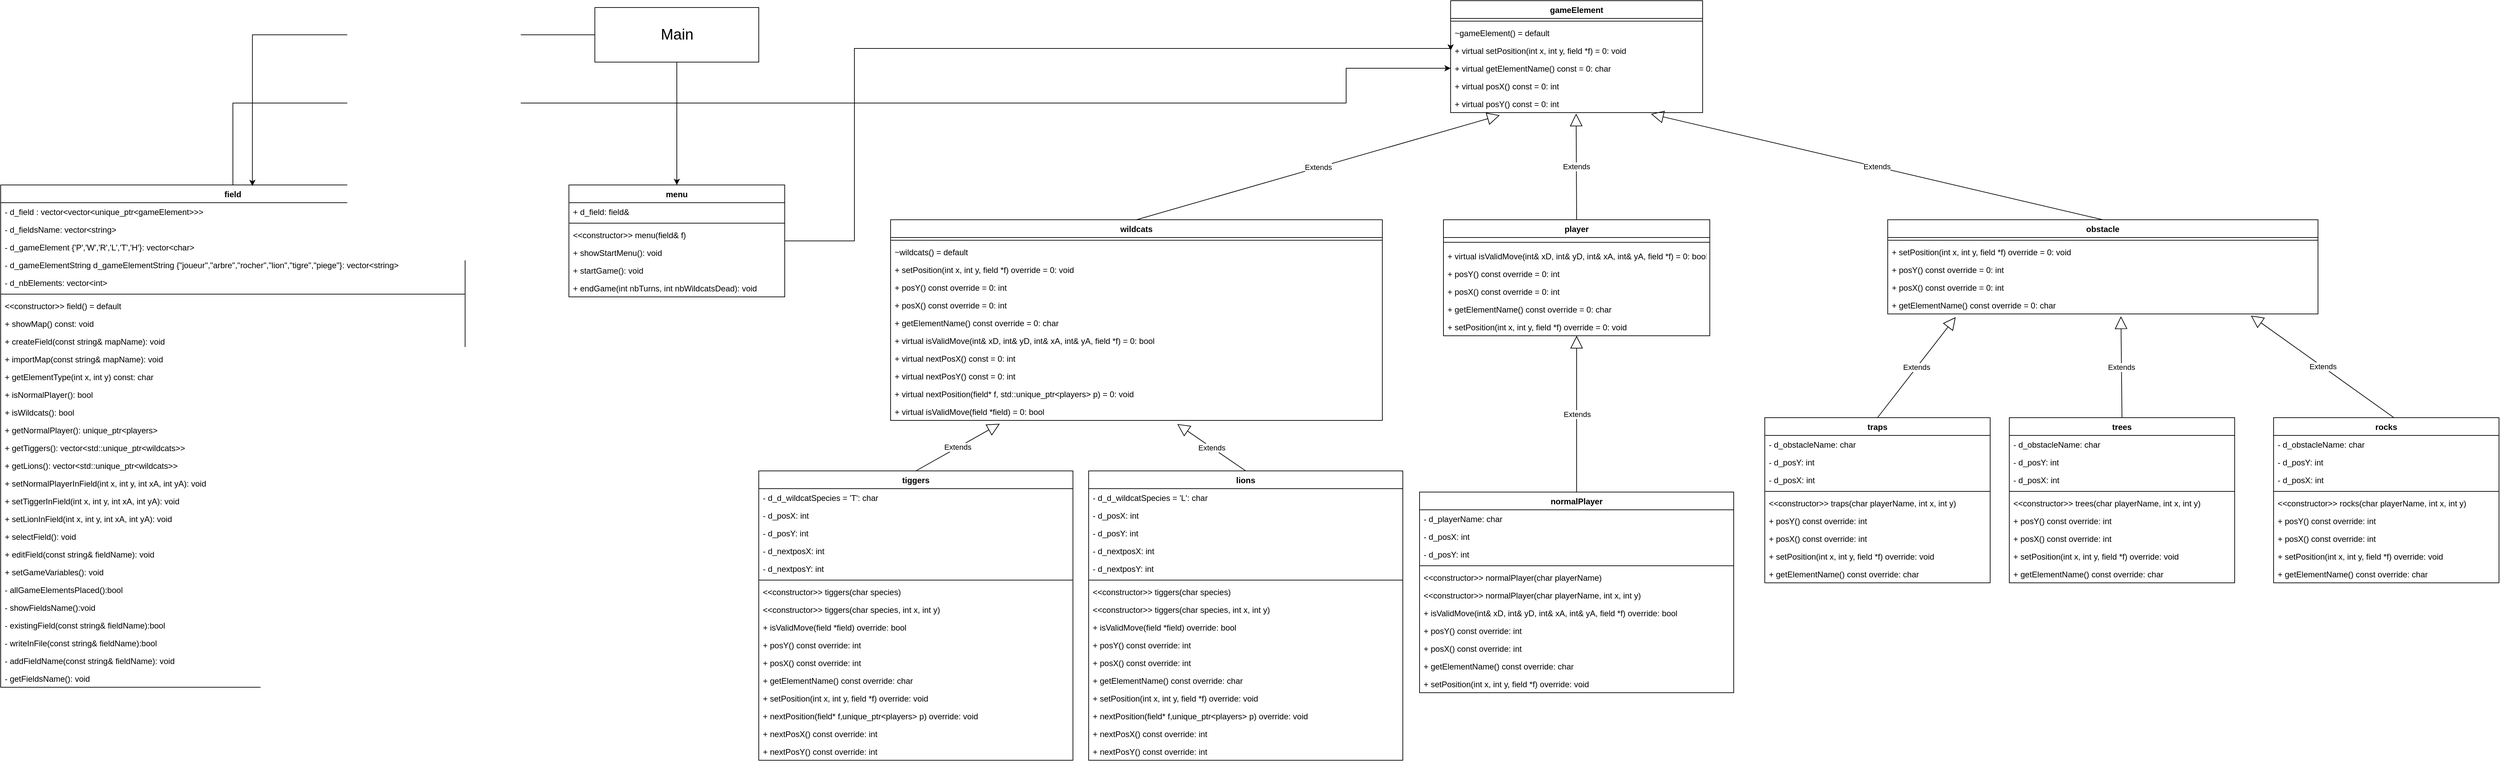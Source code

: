 <mxfile version="20.8.1" type="device"><diagram id="VAOUaEaOng-ARbKTVNWj" name="Page-1"><mxGraphModel dx="3864" dy="1580" grid="1" gridSize="10" guides="1" tooltips="1" connect="1" arrows="1" fold="1" page="1" pageScale="1" pageWidth="827" pageHeight="1169" math="0" shadow="0"><root><mxCell id="0"/><mxCell id="1" parent="0"/><mxCell id="AMRNBjIMbYsfFcb696Lo-211" style="edgeStyle=orthogonalEdgeStyle;rounded=0;orthogonalLoop=1;jettySize=auto;html=1;fontSize=22;entryX=0;entryY=0.5;entryDx=0;entryDy=0;" edge="1" parent="1" source="AMRNBjIMbYsfFcb696Lo-1" target="AMRNBjIMbYsfFcb696Lo-70"><mxGeometry relative="1" as="geometry"><mxPoint x="1620" y="80" as="targetPoint"/><Array as="points"><mxPoint x="-30" y="160"/><mxPoint x="1600" y="160"/><mxPoint x="1600" y="109"/></Array></mxGeometry></mxCell><mxCell id="AMRNBjIMbYsfFcb696Lo-1" value="field" style="swimlane;fontStyle=1;align=center;verticalAlign=top;childLayout=stackLayout;horizontal=1;startSize=26;horizontalStack=0;resizeParent=1;resizeParentMax=0;resizeLast=0;collapsible=1;marginBottom=0;" vertex="1" parent="1"><mxGeometry x="-370" y="280" width="680" height="736" as="geometry"/></mxCell><mxCell id="AMRNBjIMbYsfFcb696Lo-200" value="- d_field : vector&lt;vector&lt;unique_ptr&lt;gameElement&gt;&gt;&gt;" style="text;strokeColor=none;fillColor=none;align=left;verticalAlign=top;spacingLeft=4;spacingRight=4;overflow=hidden;rotatable=0;points=[[0,0.5],[1,0.5]];portConstraint=eastwest;" vertex="1" parent="AMRNBjIMbYsfFcb696Lo-1"><mxGeometry y="26" width="680" height="26" as="geometry"/></mxCell><mxCell id="AMRNBjIMbYsfFcb696Lo-201" value="- d_fieldsName: vector&lt;string&gt;" style="text;strokeColor=none;fillColor=none;align=left;verticalAlign=top;spacingLeft=4;spacingRight=4;overflow=hidden;rotatable=0;points=[[0,0.5],[1,0.5]];portConstraint=eastwest;" vertex="1" parent="AMRNBjIMbYsfFcb696Lo-1"><mxGeometry y="52" width="680" height="26" as="geometry"/></mxCell><mxCell id="AMRNBjIMbYsfFcb696Lo-202" value="- d_gameElement {'P','W','R','L','T','H'}: vector&lt;char&gt;" style="text;strokeColor=none;fillColor=none;align=left;verticalAlign=top;spacingLeft=4;spacingRight=4;overflow=hidden;rotatable=0;points=[[0,0.5],[1,0.5]];portConstraint=eastwest;" vertex="1" parent="AMRNBjIMbYsfFcb696Lo-1"><mxGeometry y="78" width="680" height="26" as="geometry"/></mxCell><mxCell id="AMRNBjIMbYsfFcb696Lo-203" value="- d_gameElementString d_gameElementString {&quot;joueur&quot;,&quot;arbre&quot;,&quot;rocher&quot;,&quot;lion&quot;,&quot;tigre&quot;,&quot;piege&quot;}: vector&lt;string&gt;" style="text;strokeColor=none;fillColor=none;align=left;verticalAlign=top;spacingLeft=4;spacingRight=4;overflow=hidden;rotatable=0;points=[[0,0.5],[1,0.5]];portConstraint=eastwest;" vertex="1" parent="AMRNBjIMbYsfFcb696Lo-1"><mxGeometry y="104" width="680" height="26" as="geometry"/></mxCell><mxCell id="AMRNBjIMbYsfFcb696Lo-204" value="- d_nbElements: vector&lt;int&gt;" style="text;strokeColor=none;fillColor=none;align=left;verticalAlign=top;spacingLeft=4;spacingRight=4;overflow=hidden;rotatable=0;points=[[0,0.5],[1,0.5]];portConstraint=eastwest;" vertex="1" parent="AMRNBjIMbYsfFcb696Lo-1"><mxGeometry y="130" width="680" height="26" as="geometry"/></mxCell><mxCell id="AMRNBjIMbYsfFcb696Lo-3" value="" style="line;strokeWidth=1;fillColor=none;align=left;verticalAlign=middle;spacingTop=-1;spacingLeft=3;spacingRight=3;rotatable=0;labelPosition=right;points=[];portConstraint=eastwest;strokeColor=inherit;" vertex="1" parent="AMRNBjIMbYsfFcb696Lo-1"><mxGeometry y="156" width="680" height="8" as="geometry"/></mxCell><mxCell id="AMRNBjIMbYsfFcb696Lo-2" value="&lt;&lt;constructor&gt;&gt; field() = default" style="text;strokeColor=none;fillColor=none;align=left;verticalAlign=top;spacingLeft=4;spacingRight=4;overflow=hidden;rotatable=0;points=[[0,0.5],[1,0.5]];portConstraint=eastwest;" vertex="1" parent="AMRNBjIMbYsfFcb696Lo-1"><mxGeometry y="164" width="680" height="26" as="geometry"/></mxCell><mxCell id="AMRNBjIMbYsfFcb696Lo-4" value="+ showMap() const: void" style="text;strokeColor=none;fillColor=none;align=left;verticalAlign=top;spacingLeft=4;spacingRight=4;overflow=hidden;rotatable=0;points=[[0,0.5],[1,0.5]];portConstraint=eastwest;" vertex="1" parent="AMRNBjIMbYsfFcb696Lo-1"><mxGeometry y="190" width="680" height="26" as="geometry"/></mxCell><mxCell id="AMRNBjIMbYsfFcb696Lo-180" value="+ createField(const string&amp; mapName): void" style="text;strokeColor=none;fillColor=none;align=left;verticalAlign=top;spacingLeft=4;spacingRight=4;overflow=hidden;rotatable=0;points=[[0,0.5],[1,0.5]];portConstraint=eastwest;" vertex="1" parent="AMRNBjIMbYsfFcb696Lo-1"><mxGeometry y="216" width="680" height="26" as="geometry"/></mxCell><mxCell id="AMRNBjIMbYsfFcb696Lo-181" value="+ importMap(const string&amp; mapName): void" style="text;strokeColor=none;fillColor=none;align=left;verticalAlign=top;spacingLeft=4;spacingRight=4;overflow=hidden;rotatable=0;points=[[0,0.5],[1,0.5]];portConstraint=eastwest;" vertex="1" parent="AMRNBjIMbYsfFcb696Lo-1"><mxGeometry y="242" width="680" height="26" as="geometry"/></mxCell><mxCell id="AMRNBjIMbYsfFcb696Lo-182" value="+ getElementType(int x, int y) const: char" style="text;strokeColor=none;fillColor=none;align=left;verticalAlign=top;spacingLeft=4;spacingRight=4;overflow=hidden;rotatable=0;points=[[0,0.5],[1,0.5]];portConstraint=eastwest;" vertex="1" parent="AMRNBjIMbYsfFcb696Lo-1"><mxGeometry y="268" width="680" height="26" as="geometry"/></mxCell><mxCell id="AMRNBjIMbYsfFcb696Lo-183" value="+ isNormalPlayer(): bool" style="text;strokeColor=none;fillColor=none;align=left;verticalAlign=top;spacingLeft=4;spacingRight=4;overflow=hidden;rotatable=0;points=[[0,0.5],[1,0.5]];portConstraint=eastwest;" vertex="1" parent="AMRNBjIMbYsfFcb696Lo-1"><mxGeometry y="294" width="680" height="26" as="geometry"/></mxCell><mxCell id="AMRNBjIMbYsfFcb696Lo-184" value="+ isWildcats(): bool" style="text;strokeColor=none;fillColor=none;align=left;verticalAlign=top;spacingLeft=4;spacingRight=4;overflow=hidden;rotatable=0;points=[[0,0.5],[1,0.5]];portConstraint=eastwest;" vertex="1" parent="AMRNBjIMbYsfFcb696Lo-1"><mxGeometry y="320" width="680" height="26" as="geometry"/></mxCell><mxCell id="AMRNBjIMbYsfFcb696Lo-185" value="+ getNormalPlayer(): unique_ptr&lt;players&gt;" style="text;strokeColor=none;fillColor=none;align=left;verticalAlign=top;spacingLeft=4;spacingRight=4;overflow=hidden;rotatable=0;points=[[0,0.5],[1,0.5]];portConstraint=eastwest;" vertex="1" parent="AMRNBjIMbYsfFcb696Lo-1"><mxGeometry y="346" width="680" height="26" as="geometry"/></mxCell><mxCell id="AMRNBjIMbYsfFcb696Lo-186" value="+ getTiggers(): vector&lt;std::unique_ptr&lt;wildcats&gt;&gt;" style="text;strokeColor=none;fillColor=none;align=left;verticalAlign=top;spacingLeft=4;spacingRight=4;overflow=hidden;rotatable=0;points=[[0,0.5],[1,0.5]];portConstraint=eastwest;" vertex="1" parent="AMRNBjIMbYsfFcb696Lo-1"><mxGeometry y="372" width="680" height="26" as="geometry"/></mxCell><mxCell id="AMRNBjIMbYsfFcb696Lo-187" value="+ getLions(): vector&lt;std::unique_ptr&lt;wildcats&gt;&gt;" style="text;strokeColor=none;fillColor=none;align=left;verticalAlign=top;spacingLeft=4;spacingRight=4;overflow=hidden;rotatable=0;points=[[0,0.5],[1,0.5]];portConstraint=eastwest;" vertex="1" parent="AMRNBjIMbYsfFcb696Lo-1"><mxGeometry y="398" width="680" height="26" as="geometry"/></mxCell><mxCell id="AMRNBjIMbYsfFcb696Lo-188" value="+ setNormalPlayerInField(int x, int y, int xA, int yA): void" style="text;strokeColor=none;fillColor=none;align=left;verticalAlign=top;spacingLeft=4;spacingRight=4;overflow=hidden;rotatable=0;points=[[0,0.5],[1,0.5]];portConstraint=eastwest;" vertex="1" parent="AMRNBjIMbYsfFcb696Lo-1"><mxGeometry y="424" width="680" height="26" as="geometry"/></mxCell><mxCell id="AMRNBjIMbYsfFcb696Lo-189" value="+ setTiggerInField(int x, int y, int xA, int yA): void" style="text;strokeColor=none;fillColor=none;align=left;verticalAlign=top;spacingLeft=4;spacingRight=4;overflow=hidden;rotatable=0;points=[[0,0.5],[1,0.5]];portConstraint=eastwest;" vertex="1" parent="AMRNBjIMbYsfFcb696Lo-1"><mxGeometry y="450" width="680" height="26" as="geometry"/></mxCell><mxCell id="AMRNBjIMbYsfFcb696Lo-190" value="+ setLionInField(int x, int y, int xA, int yA): void" style="text;strokeColor=none;fillColor=none;align=left;verticalAlign=top;spacingLeft=4;spacingRight=4;overflow=hidden;rotatable=0;points=[[0,0.5],[1,0.5]];portConstraint=eastwest;" vertex="1" parent="AMRNBjIMbYsfFcb696Lo-1"><mxGeometry y="476" width="680" height="26" as="geometry"/></mxCell><mxCell id="AMRNBjIMbYsfFcb696Lo-191" value="+ selectField(): void" style="text;strokeColor=none;fillColor=none;align=left;verticalAlign=top;spacingLeft=4;spacingRight=4;overflow=hidden;rotatable=0;points=[[0,0.5],[1,0.5]];portConstraint=eastwest;" vertex="1" parent="AMRNBjIMbYsfFcb696Lo-1"><mxGeometry y="502" width="680" height="26" as="geometry"/></mxCell><mxCell id="AMRNBjIMbYsfFcb696Lo-192" value="+ editField(const string&amp; fieldName): void" style="text;strokeColor=none;fillColor=none;align=left;verticalAlign=top;spacingLeft=4;spacingRight=4;overflow=hidden;rotatable=0;points=[[0,0.5],[1,0.5]];portConstraint=eastwest;" vertex="1" parent="AMRNBjIMbYsfFcb696Lo-1"><mxGeometry y="528" width="680" height="26" as="geometry"/></mxCell><mxCell id="AMRNBjIMbYsfFcb696Lo-193" value="+ setGameVariables(): void" style="text;strokeColor=none;fillColor=none;align=left;verticalAlign=top;spacingLeft=4;spacingRight=4;overflow=hidden;rotatable=0;points=[[0,0.5],[1,0.5]];portConstraint=eastwest;" vertex="1" parent="AMRNBjIMbYsfFcb696Lo-1"><mxGeometry y="554" width="680" height="26" as="geometry"/></mxCell><mxCell id="AMRNBjIMbYsfFcb696Lo-194" value="- allGameElementsPlaced():bool" style="text;strokeColor=none;fillColor=none;align=left;verticalAlign=top;spacingLeft=4;spacingRight=4;overflow=hidden;rotatable=0;points=[[0,0.5],[1,0.5]];portConstraint=eastwest;" vertex="1" parent="AMRNBjIMbYsfFcb696Lo-1"><mxGeometry y="580" width="680" height="26" as="geometry"/></mxCell><mxCell id="AMRNBjIMbYsfFcb696Lo-195" value="- showFieldsName():void" style="text;strokeColor=none;fillColor=none;align=left;verticalAlign=top;spacingLeft=4;spacingRight=4;overflow=hidden;rotatable=0;points=[[0,0.5],[1,0.5]];portConstraint=eastwest;" vertex="1" parent="AMRNBjIMbYsfFcb696Lo-1"><mxGeometry y="606" width="680" height="26" as="geometry"/></mxCell><mxCell id="AMRNBjIMbYsfFcb696Lo-196" value="- existingField(const string&amp; fieldName):bool" style="text;strokeColor=none;fillColor=none;align=left;verticalAlign=top;spacingLeft=4;spacingRight=4;overflow=hidden;rotatable=0;points=[[0,0.5],[1,0.5]];portConstraint=eastwest;" vertex="1" parent="AMRNBjIMbYsfFcb696Lo-1"><mxGeometry y="632" width="680" height="26" as="geometry"/></mxCell><mxCell id="AMRNBjIMbYsfFcb696Lo-197" value="- writeInFile(const string&amp; fieldName):bool" style="text;strokeColor=none;fillColor=none;align=left;verticalAlign=top;spacingLeft=4;spacingRight=4;overflow=hidden;rotatable=0;points=[[0,0.5],[1,0.5]];portConstraint=eastwest;" vertex="1" parent="AMRNBjIMbYsfFcb696Lo-1"><mxGeometry y="658" width="680" height="26" as="geometry"/></mxCell><mxCell id="AMRNBjIMbYsfFcb696Lo-198" value="- addFieldName(const string&amp; fieldName): void" style="text;strokeColor=none;fillColor=none;align=left;verticalAlign=top;spacingLeft=4;spacingRight=4;overflow=hidden;rotatable=0;points=[[0,0.5],[1,0.5]];portConstraint=eastwest;" vertex="1" parent="AMRNBjIMbYsfFcb696Lo-1"><mxGeometry y="684" width="680" height="26" as="geometry"/></mxCell><mxCell id="AMRNBjIMbYsfFcb696Lo-199" value="- getFieldsName(): void" style="text;strokeColor=none;fillColor=none;align=left;verticalAlign=top;spacingLeft=4;spacingRight=4;overflow=hidden;rotatable=0;points=[[0,0.5],[1,0.5]];portConstraint=eastwest;" vertex="1" parent="AMRNBjIMbYsfFcb696Lo-1"><mxGeometry y="710" width="680" height="26" as="geometry"/></mxCell><mxCell id="AMRNBjIMbYsfFcb696Lo-212" style="edgeStyle=orthogonalEdgeStyle;rounded=0;orthogonalLoop=1;jettySize=auto;html=1;fontSize=22;entryX=0;entryY=0.5;entryDx=0;entryDy=0;" edge="1" parent="1" source="AMRNBjIMbYsfFcb696Lo-5" target="AMRNBjIMbYsfFcb696Lo-69"><mxGeometry relative="1" as="geometry"><mxPoint x="1550" y="80" as="targetPoint"/><Array as="points"><mxPoint x="880" y="362"/><mxPoint x="880" y="80"/><mxPoint x="1753" y="80"/></Array></mxGeometry></mxCell><mxCell id="AMRNBjIMbYsfFcb696Lo-5" value="menu" style="swimlane;fontStyle=1;align=center;verticalAlign=top;childLayout=stackLayout;horizontal=1;startSize=26;horizontalStack=0;resizeParent=1;resizeParentMax=0;resizeLast=0;collapsible=1;marginBottom=0;" vertex="1" parent="1"><mxGeometry x="462" y="280" width="316" height="164" as="geometry"/></mxCell><mxCell id="AMRNBjIMbYsfFcb696Lo-6" value="+ d_field: field&amp;" style="text;strokeColor=none;fillColor=none;align=left;verticalAlign=top;spacingLeft=4;spacingRight=4;overflow=hidden;rotatable=0;points=[[0,0.5],[1,0.5]];portConstraint=eastwest;" vertex="1" parent="AMRNBjIMbYsfFcb696Lo-5"><mxGeometry y="26" width="316" height="26" as="geometry"/></mxCell><mxCell id="AMRNBjIMbYsfFcb696Lo-7" value="" style="line;strokeWidth=1;fillColor=none;align=left;verticalAlign=middle;spacingTop=-1;spacingLeft=3;spacingRight=3;rotatable=0;labelPosition=right;points=[];portConstraint=eastwest;strokeColor=inherit;" vertex="1" parent="AMRNBjIMbYsfFcb696Lo-5"><mxGeometry y="52" width="316" height="8" as="geometry"/></mxCell><mxCell id="AMRNBjIMbYsfFcb696Lo-66" value="&lt;&lt;constructor&gt;&gt; menu(field&amp; f)" style="text;strokeColor=none;fillColor=none;align=left;verticalAlign=top;spacingLeft=4;spacingRight=4;overflow=hidden;rotatable=0;points=[[0,0.5],[1,0.5]];portConstraint=eastwest;" vertex="1" parent="AMRNBjIMbYsfFcb696Lo-5"><mxGeometry y="60" width="316" height="26" as="geometry"/></mxCell><mxCell id="AMRNBjIMbYsfFcb696Lo-8" value="+ showStartMenu(): void" style="text;strokeColor=none;fillColor=none;align=left;verticalAlign=top;spacingLeft=4;spacingRight=4;overflow=hidden;rotatable=0;points=[[0,0.5],[1,0.5]];portConstraint=eastwest;" vertex="1" parent="AMRNBjIMbYsfFcb696Lo-5"><mxGeometry y="86" width="316" height="26" as="geometry"/></mxCell><mxCell id="AMRNBjIMbYsfFcb696Lo-67" value="+ startGame(): void" style="text;strokeColor=none;fillColor=none;align=left;verticalAlign=top;spacingLeft=4;spacingRight=4;overflow=hidden;rotatable=0;points=[[0,0.5],[1,0.5]];portConstraint=eastwest;" vertex="1" parent="AMRNBjIMbYsfFcb696Lo-5"><mxGeometry y="112" width="316" height="26" as="geometry"/></mxCell><mxCell id="AMRNBjIMbYsfFcb696Lo-68" value="+ endGame(int nbTurns, int nbWildcatsDead): void" style="text;strokeColor=none;fillColor=none;align=left;verticalAlign=top;spacingLeft=4;spacingRight=4;overflow=hidden;rotatable=0;points=[[0,0.5],[1,0.5]];portConstraint=eastwest;" vertex="1" parent="AMRNBjIMbYsfFcb696Lo-5"><mxGeometry y="138" width="316" height="26" as="geometry"/></mxCell><mxCell id="AMRNBjIMbYsfFcb696Lo-9" value="gameElement" style="swimlane;fontStyle=1;align=center;verticalAlign=top;childLayout=stackLayout;horizontal=1;startSize=26;horizontalStack=0;resizeParent=1;resizeParentMax=0;resizeLast=0;collapsible=1;marginBottom=0;" vertex="1" parent="1"><mxGeometry x="1753" y="10" width="369" height="164" as="geometry"/></mxCell><mxCell id="AMRNBjIMbYsfFcb696Lo-11" value="" style="line;strokeWidth=1;fillColor=none;align=left;verticalAlign=middle;spacingTop=-1;spacingLeft=3;spacingRight=3;rotatable=0;labelPosition=right;points=[];portConstraint=eastwest;strokeColor=inherit;" vertex="1" parent="AMRNBjIMbYsfFcb696Lo-9"><mxGeometry y="26" width="369" height="8" as="geometry"/></mxCell><mxCell id="AMRNBjIMbYsfFcb696Lo-12" value="~gameElement() = default" style="text;strokeColor=none;fillColor=none;align=left;verticalAlign=top;spacingLeft=4;spacingRight=4;overflow=hidden;rotatable=0;points=[[0,0.5],[1,0.5]];portConstraint=eastwest;" vertex="1" parent="AMRNBjIMbYsfFcb696Lo-9"><mxGeometry y="34" width="369" height="26" as="geometry"/></mxCell><mxCell id="AMRNBjIMbYsfFcb696Lo-69" value="+ virtual setPosition(int x, int y, field *f) = 0: void" style="text;strokeColor=none;fillColor=none;align=left;verticalAlign=top;spacingLeft=4;spacingRight=4;overflow=hidden;rotatable=0;points=[[0,0.5],[1,0.5]];portConstraint=eastwest;" vertex="1" parent="AMRNBjIMbYsfFcb696Lo-9"><mxGeometry y="60" width="369" height="26" as="geometry"/></mxCell><mxCell id="AMRNBjIMbYsfFcb696Lo-70" value="+ virtual getElementName() const = 0: char" style="text;strokeColor=none;fillColor=none;align=left;verticalAlign=top;spacingLeft=4;spacingRight=4;overflow=hidden;rotatable=0;points=[[0,0.5],[1,0.5]];portConstraint=eastwest;" vertex="1" parent="AMRNBjIMbYsfFcb696Lo-9"><mxGeometry y="86" width="369" height="26" as="geometry"/></mxCell><mxCell id="AMRNBjIMbYsfFcb696Lo-71" value="+ virtual posX() const = 0: int" style="text;strokeColor=none;fillColor=none;align=left;verticalAlign=top;spacingLeft=4;spacingRight=4;overflow=hidden;rotatable=0;points=[[0,0.5],[1,0.5]];portConstraint=eastwest;" vertex="1" parent="AMRNBjIMbYsfFcb696Lo-9"><mxGeometry y="112" width="369" height="26" as="geometry"/></mxCell><mxCell id="AMRNBjIMbYsfFcb696Lo-72" value="+ virtual posY() const = 0: int" style="text;strokeColor=none;fillColor=none;align=left;verticalAlign=top;spacingLeft=4;spacingRight=4;overflow=hidden;rotatable=0;points=[[0,0.5],[1,0.5]];portConstraint=eastwest;" vertex="1" parent="AMRNBjIMbYsfFcb696Lo-9"><mxGeometry y="138" width="369" height="26" as="geometry"/></mxCell><mxCell id="AMRNBjIMbYsfFcb696Lo-13" value="obstacle" style="swimlane;fontStyle=1;align=center;verticalAlign=top;childLayout=stackLayout;horizontal=1;startSize=26;horizontalStack=0;resizeParent=1;resizeParentMax=0;resizeLast=0;collapsible=1;marginBottom=0;" vertex="1" parent="1"><mxGeometry x="2393" y="331" width="630" height="138" as="geometry"/></mxCell><mxCell id="AMRNBjIMbYsfFcb696Lo-15" value="" style="line;strokeWidth=1;fillColor=none;align=left;verticalAlign=middle;spacingTop=-1;spacingLeft=3;spacingRight=3;rotatable=0;labelPosition=right;points=[];portConstraint=eastwest;strokeColor=inherit;" vertex="1" parent="AMRNBjIMbYsfFcb696Lo-13"><mxGeometry y="26" width="630" height="8" as="geometry"/></mxCell><mxCell id="AMRNBjIMbYsfFcb696Lo-93" value="+ setPosition(int x, int y, field *f) override = 0: void" style="text;strokeColor=none;fillColor=none;align=left;verticalAlign=top;spacingLeft=4;spacingRight=4;overflow=hidden;rotatable=0;points=[[0,0.5],[1,0.5]];portConstraint=eastwest;" vertex="1" parent="AMRNBjIMbYsfFcb696Lo-13"><mxGeometry y="34" width="630" height="26" as="geometry"/></mxCell><mxCell id="AMRNBjIMbYsfFcb696Lo-96" value="+ posY() const override = 0: int" style="text;strokeColor=none;fillColor=none;align=left;verticalAlign=top;spacingLeft=4;spacingRight=4;overflow=hidden;rotatable=0;points=[[0,0.5],[1,0.5]];portConstraint=eastwest;" vertex="1" parent="AMRNBjIMbYsfFcb696Lo-13"><mxGeometry y="60" width="630" height="26" as="geometry"/></mxCell><mxCell id="AMRNBjIMbYsfFcb696Lo-95" value="+ posX() const override = 0: int" style="text;strokeColor=none;fillColor=none;align=left;verticalAlign=top;spacingLeft=4;spacingRight=4;overflow=hidden;rotatable=0;points=[[0,0.5],[1,0.5]];portConstraint=eastwest;" vertex="1" parent="AMRNBjIMbYsfFcb696Lo-13"><mxGeometry y="86" width="630" height="26" as="geometry"/></mxCell><mxCell id="AMRNBjIMbYsfFcb696Lo-94" value="+ getElementName() const override = 0: char" style="text;strokeColor=none;fillColor=none;align=left;verticalAlign=top;spacingLeft=4;spacingRight=4;overflow=hidden;rotatable=0;points=[[0,0.5],[1,0.5]];portConstraint=eastwest;" vertex="1" parent="AMRNBjIMbYsfFcb696Lo-13"><mxGeometry y="112" width="630" height="26" as="geometry"/></mxCell><mxCell id="AMRNBjIMbYsfFcb696Lo-17" value="player" style="swimlane;fontStyle=1;align=center;verticalAlign=top;childLayout=stackLayout;horizontal=1;startSize=26;horizontalStack=0;resizeParent=1;resizeParentMax=0;resizeLast=0;collapsible=1;marginBottom=0;" vertex="1" parent="1"><mxGeometry x="1742.5" y="331" width="390" height="170" as="geometry"/></mxCell><mxCell id="AMRNBjIMbYsfFcb696Lo-19" value="" style="line;strokeWidth=1;fillColor=none;align=left;verticalAlign=middle;spacingTop=-1;spacingLeft=3;spacingRight=3;rotatable=0;labelPosition=right;points=[];portConstraint=eastwest;strokeColor=inherit;" vertex="1" parent="AMRNBjIMbYsfFcb696Lo-17"><mxGeometry y="26" width="390" height="14" as="geometry"/></mxCell><mxCell id="AMRNBjIMbYsfFcb696Lo-101" value="+ virtual isValidMove(int&amp; xD, int&amp; yD, int&amp; xA, int&amp; yA, field *f) = 0: bool " style="text;strokeColor=none;fillColor=none;align=left;verticalAlign=top;spacingLeft=4;spacingRight=4;overflow=hidden;rotatable=0;points=[[0,0.5],[1,0.5]];portConstraint=eastwest;" vertex="1" parent="AMRNBjIMbYsfFcb696Lo-17"><mxGeometry y="40" width="390" height="26" as="geometry"/></mxCell><mxCell id="AMRNBjIMbYsfFcb696Lo-104" value="+ posY() const override = 0: int" style="text;strokeColor=none;fillColor=none;align=left;verticalAlign=top;spacingLeft=4;spacingRight=4;overflow=hidden;rotatable=0;points=[[0,0.5],[1,0.5]];portConstraint=eastwest;" vertex="1" parent="AMRNBjIMbYsfFcb696Lo-17"><mxGeometry y="66" width="390" height="26" as="geometry"/></mxCell><mxCell id="AMRNBjIMbYsfFcb696Lo-103" value="+ posX() const override = 0: int" style="text;strokeColor=none;fillColor=none;align=left;verticalAlign=top;spacingLeft=4;spacingRight=4;overflow=hidden;rotatable=0;points=[[0,0.5],[1,0.5]];portConstraint=eastwest;" vertex="1" parent="AMRNBjIMbYsfFcb696Lo-17"><mxGeometry y="92" width="390" height="26" as="geometry"/></mxCell><mxCell id="AMRNBjIMbYsfFcb696Lo-102" value="+ getElementName() const override = 0: char" style="text;strokeColor=none;fillColor=none;align=left;verticalAlign=top;spacingLeft=4;spacingRight=4;overflow=hidden;rotatable=0;points=[[0,0.5],[1,0.5]];portConstraint=eastwest;" vertex="1" parent="AMRNBjIMbYsfFcb696Lo-17"><mxGeometry y="118" width="390" height="26" as="geometry"/></mxCell><mxCell id="AMRNBjIMbYsfFcb696Lo-100" value="+ setPosition(int x, int y, field *f) override = 0: void" style="text;strokeColor=none;fillColor=none;align=left;verticalAlign=top;spacingLeft=4;spacingRight=4;overflow=hidden;rotatable=0;points=[[0,0.5],[1,0.5]];portConstraint=eastwest;" vertex="1" parent="AMRNBjIMbYsfFcb696Lo-17"><mxGeometry y="144" width="390" height="26" as="geometry"/></mxCell><mxCell id="AMRNBjIMbYsfFcb696Lo-21" value="wildcats" style="swimlane;fontStyle=1;align=center;verticalAlign=top;childLayout=stackLayout;horizontal=1;startSize=26;horizontalStack=0;resizeParent=1;resizeParentMax=0;resizeLast=0;collapsible=1;marginBottom=0;" vertex="1" parent="1"><mxGeometry x="933" y="331" width="720" height="294" as="geometry"/></mxCell><mxCell id="AMRNBjIMbYsfFcb696Lo-23" value="" style="line;strokeWidth=1;fillColor=none;align=left;verticalAlign=middle;spacingTop=-1;spacingLeft=3;spacingRight=3;rotatable=0;labelPosition=right;points=[];portConstraint=eastwest;strokeColor=inherit;" vertex="1" parent="AMRNBjIMbYsfFcb696Lo-21"><mxGeometry y="26" width="720" height="8" as="geometry"/></mxCell><mxCell id="AMRNBjIMbYsfFcb696Lo-73" value="~wildcats() = default" style="text;strokeColor=none;fillColor=none;align=left;verticalAlign=top;spacingLeft=4;spacingRight=4;overflow=hidden;rotatable=0;points=[[0,0.5],[1,0.5]];portConstraint=eastwest;" vertex="1" parent="AMRNBjIMbYsfFcb696Lo-21"><mxGeometry y="34" width="720" height="26" as="geometry"/></mxCell><mxCell id="AMRNBjIMbYsfFcb696Lo-141" value="+ setPosition(int x, int y, field *f) override = 0: void" style="text;strokeColor=none;fillColor=none;align=left;verticalAlign=top;spacingLeft=4;spacingRight=4;overflow=hidden;rotatable=0;points=[[0,0.5],[1,0.5]];portConstraint=eastwest;" vertex="1" parent="AMRNBjIMbYsfFcb696Lo-21"><mxGeometry y="60" width="720" height="26" as="geometry"/></mxCell><mxCell id="AMRNBjIMbYsfFcb696Lo-76" value="+ posY() const override = 0: int" style="text;strokeColor=none;fillColor=none;align=left;verticalAlign=top;spacingLeft=4;spacingRight=4;overflow=hidden;rotatable=0;points=[[0,0.5],[1,0.5]];portConstraint=eastwest;" vertex="1" parent="AMRNBjIMbYsfFcb696Lo-21"><mxGeometry y="86" width="720" height="26" as="geometry"/></mxCell><mxCell id="AMRNBjIMbYsfFcb696Lo-75" value="+ posX() const override = 0: int" style="text;strokeColor=none;fillColor=none;align=left;verticalAlign=top;spacingLeft=4;spacingRight=4;overflow=hidden;rotatable=0;points=[[0,0.5],[1,0.5]];portConstraint=eastwest;" vertex="1" parent="AMRNBjIMbYsfFcb696Lo-21"><mxGeometry y="112" width="720" height="26" as="geometry"/></mxCell><mxCell id="AMRNBjIMbYsfFcb696Lo-74" value="+ getElementName() const override = 0: char" style="text;strokeColor=none;fillColor=none;align=left;verticalAlign=top;spacingLeft=4;spacingRight=4;overflow=hidden;rotatable=0;points=[[0,0.5],[1,0.5]];portConstraint=eastwest;" vertex="1" parent="AMRNBjIMbYsfFcb696Lo-21"><mxGeometry y="138" width="720" height="26" as="geometry"/></mxCell><mxCell id="AMRNBjIMbYsfFcb696Lo-77" value="+ virtual isValidMove(int&amp; xD, int&amp; yD, int&amp; xA, int&amp; yA, field *f) = 0: bool " style="text;strokeColor=none;fillColor=none;align=left;verticalAlign=top;spacingLeft=4;spacingRight=4;overflow=hidden;rotatable=0;points=[[0,0.5],[1,0.5]];portConstraint=eastwest;" vertex="1" parent="AMRNBjIMbYsfFcb696Lo-21"><mxGeometry y="164" width="720" height="26" as="geometry"/></mxCell><mxCell id="AMRNBjIMbYsfFcb696Lo-138" value="+ virtual nextPosX() const = 0: int" style="text;strokeColor=none;fillColor=none;align=left;verticalAlign=top;spacingLeft=4;spacingRight=4;overflow=hidden;rotatable=0;points=[[0,0.5],[1,0.5]];portConstraint=eastwest;" vertex="1" parent="AMRNBjIMbYsfFcb696Lo-21"><mxGeometry y="190" width="720" height="26" as="geometry"/></mxCell><mxCell id="AMRNBjIMbYsfFcb696Lo-139" value="+ virtual nextPosY() const = 0: int" style="text;strokeColor=none;fillColor=none;align=left;verticalAlign=top;spacingLeft=4;spacingRight=4;overflow=hidden;rotatable=0;points=[[0,0.5],[1,0.5]];portConstraint=eastwest;" vertex="1" parent="AMRNBjIMbYsfFcb696Lo-21"><mxGeometry y="216" width="720" height="26" as="geometry"/></mxCell><mxCell id="AMRNBjIMbYsfFcb696Lo-140" value="+ virtual nextPosition(field* f, std::unique_ptr&lt;players&gt; p) = 0: void" style="text;strokeColor=none;fillColor=none;align=left;verticalAlign=top;spacingLeft=4;spacingRight=4;overflow=hidden;rotatable=0;points=[[0,0.5],[1,0.5]];portConstraint=eastwest;" vertex="1" parent="AMRNBjIMbYsfFcb696Lo-21"><mxGeometry y="242" width="720" height="26" as="geometry"/></mxCell><mxCell id="AMRNBjIMbYsfFcb696Lo-142" value="+ virtual isValidMove(field *field) = 0: bool" style="text;strokeColor=none;fillColor=none;align=left;verticalAlign=top;spacingLeft=4;spacingRight=4;overflow=hidden;rotatable=0;points=[[0,0.5],[1,0.5]];portConstraint=eastwest;" vertex="1" parent="AMRNBjIMbYsfFcb696Lo-21"><mxGeometry y="268" width="720" height="26" as="geometry"/></mxCell><mxCell id="AMRNBjIMbYsfFcb696Lo-25" value="Extends" style="endArrow=block;endSize=16;endFill=0;html=1;rounded=0;exitX=0.5;exitY=0;exitDx=0;exitDy=0;entryX=0.795;entryY=1.079;entryDx=0;entryDy=0;entryPerimeter=0;" edge="1" parent="1" source="AMRNBjIMbYsfFcb696Lo-13" target="AMRNBjIMbYsfFcb696Lo-72"><mxGeometry width="160" relative="1" as="geometry"><mxPoint x="1323" y="480" as="sourcePoint"/><mxPoint x="2043" y="390" as="targetPoint"/></mxGeometry></mxCell><mxCell id="AMRNBjIMbYsfFcb696Lo-26" value="Extends" style="endArrow=block;endSize=16;endFill=0;html=1;rounded=0;exitX=0.5;exitY=0;exitDx=0;exitDy=0;entryX=0.195;entryY=1.149;entryDx=0;entryDy=0;entryPerimeter=0;" edge="1" parent="1" source="AMRNBjIMbYsfFcb696Lo-21" target="AMRNBjIMbYsfFcb696Lo-72"><mxGeometry width="160" relative="1" as="geometry"><mxPoint x="1323" y="480" as="sourcePoint"/><mxPoint x="1593" y="310" as="targetPoint"/></mxGeometry></mxCell><mxCell id="AMRNBjIMbYsfFcb696Lo-27" value="Extends" style="endArrow=block;endSize=16;endFill=0;html=1;rounded=0;exitX=0.5;exitY=0;exitDx=0;exitDy=0;entryX=0.498;entryY=1.056;entryDx=0;entryDy=0;entryPerimeter=0;" edge="1" parent="1" source="AMRNBjIMbYsfFcb696Lo-17" target="AMRNBjIMbYsfFcb696Lo-72"><mxGeometry width="160" relative="1" as="geometry"><mxPoint x="1733" y="440" as="sourcePoint"/><mxPoint x="1793" y="360" as="targetPoint"/></mxGeometry></mxCell><mxCell id="AMRNBjIMbYsfFcb696Lo-29" value="traps" style="swimlane;fontStyle=1;align=center;verticalAlign=top;childLayout=stackLayout;horizontal=1;startSize=26;horizontalStack=0;resizeParent=1;resizeParentMax=0;resizeLast=0;collapsible=1;marginBottom=0;" vertex="1" parent="1"><mxGeometry x="2213" y="621" width="330" height="242" as="geometry"/></mxCell><mxCell id="AMRNBjIMbYsfFcb696Lo-109" value="- d_obstacleName: char" style="text;strokeColor=none;fillColor=none;align=left;verticalAlign=top;spacingLeft=4;spacingRight=4;overflow=hidden;rotatable=0;points=[[0,0.5],[1,0.5]];portConstraint=eastwest;" vertex="1" parent="AMRNBjIMbYsfFcb696Lo-29"><mxGeometry y="26" width="330" height="26" as="geometry"/></mxCell><mxCell id="AMRNBjIMbYsfFcb696Lo-111" value="- d_posY: int" style="text;strokeColor=none;fillColor=none;align=left;verticalAlign=top;spacingLeft=4;spacingRight=4;overflow=hidden;rotatable=0;points=[[0,0.5],[1,0.5]];portConstraint=eastwest;" vertex="1" parent="AMRNBjIMbYsfFcb696Lo-29"><mxGeometry y="52" width="330" height="26" as="geometry"/></mxCell><mxCell id="AMRNBjIMbYsfFcb696Lo-110" value="- d_posX: int" style="text;strokeColor=none;fillColor=none;align=left;verticalAlign=top;spacingLeft=4;spacingRight=4;overflow=hidden;rotatable=0;points=[[0,0.5],[1,0.5]];portConstraint=eastwest;" vertex="1" parent="AMRNBjIMbYsfFcb696Lo-29"><mxGeometry y="78" width="330" height="26" as="geometry"/></mxCell><mxCell id="AMRNBjIMbYsfFcb696Lo-31" value="" style="line;strokeWidth=1;fillColor=none;align=left;verticalAlign=middle;spacingTop=-1;spacingLeft=3;spacingRight=3;rotatable=0;labelPosition=right;points=[];portConstraint=eastwest;strokeColor=inherit;" vertex="1" parent="AMRNBjIMbYsfFcb696Lo-29"><mxGeometry y="104" width="330" height="8" as="geometry"/></mxCell><mxCell id="AMRNBjIMbYsfFcb696Lo-113" value="&lt;&lt;constructor&gt;&gt; traps(char playerName, int x, int y)" style="text;strokeColor=none;fillColor=none;align=left;verticalAlign=top;spacingLeft=4;spacingRight=4;overflow=hidden;rotatable=0;points=[[0,0.5],[1,0.5]];portConstraint=eastwest;" vertex="1" parent="AMRNBjIMbYsfFcb696Lo-29"><mxGeometry y="112" width="330" height="26" as="geometry"/></mxCell><mxCell id="AMRNBjIMbYsfFcb696Lo-105" value="+ posY() const override: int" style="text;strokeColor=none;fillColor=none;align=left;verticalAlign=top;spacingLeft=4;spacingRight=4;overflow=hidden;rotatable=0;points=[[0,0.5],[1,0.5]];portConstraint=eastwest;" vertex="1" parent="AMRNBjIMbYsfFcb696Lo-29"><mxGeometry y="138" width="330" height="26" as="geometry"/></mxCell><mxCell id="AMRNBjIMbYsfFcb696Lo-106" value="+ posX() const override: int" style="text;strokeColor=none;fillColor=none;align=left;verticalAlign=top;spacingLeft=4;spacingRight=4;overflow=hidden;rotatable=0;points=[[0,0.5],[1,0.5]];portConstraint=eastwest;" vertex="1" parent="AMRNBjIMbYsfFcb696Lo-29"><mxGeometry y="164" width="330" height="26" as="geometry"/></mxCell><mxCell id="AMRNBjIMbYsfFcb696Lo-108" value="+ setPosition(int x, int y, field *f) override: void" style="text;strokeColor=none;fillColor=none;align=left;verticalAlign=top;spacingLeft=4;spacingRight=4;overflow=hidden;rotatable=0;points=[[0,0.5],[1,0.5]];portConstraint=eastwest;" vertex="1" parent="AMRNBjIMbYsfFcb696Lo-29"><mxGeometry y="190" width="330" height="26" as="geometry"/></mxCell><mxCell id="AMRNBjIMbYsfFcb696Lo-107" value="+ getElementName() const override: char&#10;" style="text;strokeColor=none;fillColor=none;align=left;verticalAlign=top;spacingLeft=4;spacingRight=4;overflow=hidden;rotatable=0;points=[[0,0.5],[1,0.5]];portConstraint=eastwest;" vertex="1" parent="AMRNBjIMbYsfFcb696Lo-29"><mxGeometry y="216" width="330" height="26" as="geometry"/></mxCell><mxCell id="AMRNBjIMbYsfFcb696Lo-42" value="Extends" style="endArrow=block;endSize=16;endFill=0;html=1;rounded=0;exitX=0.534;exitY=0;exitDx=0;exitDy=0;exitPerimeter=0;entryX=0.844;entryY=1.093;entryDx=0;entryDy=0;entryPerimeter=0;" edge="1" parent="1" source="AMRNBjIMbYsfFcb696Lo-127" target="AMRNBjIMbYsfFcb696Lo-94"><mxGeometry width="160" relative="1" as="geometry"><mxPoint x="3123" y="650" as="sourcePoint"/><mxPoint x="2693" y="550" as="targetPoint"/></mxGeometry></mxCell><mxCell id="AMRNBjIMbYsfFcb696Lo-43" value="Extends" style="endArrow=block;endSize=16;endFill=0;html=1;rounded=0;exitX=0.5;exitY=0;exitDx=0;exitDy=0;entryX=0.542;entryY=1.136;entryDx=0;entryDy=0;entryPerimeter=0;" edge="1" parent="1" source="AMRNBjIMbYsfFcb696Lo-117" target="AMRNBjIMbYsfFcb696Lo-94"><mxGeometry width="160" relative="1" as="geometry"><mxPoint x="2638" y="620" as="sourcePoint"/><mxPoint x="2563" y="570" as="targetPoint"/></mxGeometry></mxCell><mxCell id="AMRNBjIMbYsfFcb696Lo-44" value="Extends" style="endArrow=block;endSize=16;endFill=0;html=1;rounded=0;exitX=0.5;exitY=0;exitDx=0;exitDy=0;entryX=0.158;entryY=1.179;entryDx=0;entryDy=0;entryPerimeter=0;" edge="1" parent="1" source="AMRNBjIMbYsfFcb696Lo-29" target="AMRNBjIMbYsfFcb696Lo-94"><mxGeometry width="160" relative="1" as="geometry"><mxPoint x="1673" y="440" as="sourcePoint"/><mxPoint x="2473" y="500" as="targetPoint"/></mxGeometry></mxCell><mxCell id="AMRNBjIMbYsfFcb696Lo-45" value="normalPlayer" style="swimlane;fontStyle=1;align=center;verticalAlign=top;childLayout=stackLayout;horizontal=1;startSize=26;horizontalStack=0;resizeParent=1;resizeParentMax=0;resizeLast=0;collapsible=1;marginBottom=0;" vertex="1" parent="1"><mxGeometry x="1707.5" y="730" width="460" height="294" as="geometry"/></mxCell><mxCell id="AMRNBjIMbYsfFcb696Lo-46" value="- d_playerName: char" style="text;strokeColor=none;fillColor=none;align=left;verticalAlign=top;spacingLeft=4;spacingRight=4;overflow=hidden;rotatable=0;points=[[0,0.5],[1,0.5]];portConstraint=eastwest;" vertex="1" parent="AMRNBjIMbYsfFcb696Lo-45"><mxGeometry y="26" width="460" height="26" as="geometry"/></mxCell><mxCell id="AMRNBjIMbYsfFcb696Lo-85" value="- d_posX: int" style="text;strokeColor=none;fillColor=none;align=left;verticalAlign=top;spacingLeft=4;spacingRight=4;overflow=hidden;rotatable=0;points=[[0,0.5],[1,0.5]];portConstraint=eastwest;" vertex="1" parent="AMRNBjIMbYsfFcb696Lo-45"><mxGeometry y="52" width="460" height="26" as="geometry"/></mxCell><mxCell id="AMRNBjIMbYsfFcb696Lo-86" value="- d_posY: int" style="text;strokeColor=none;fillColor=none;align=left;verticalAlign=top;spacingLeft=4;spacingRight=4;overflow=hidden;rotatable=0;points=[[0,0.5],[1,0.5]];portConstraint=eastwest;" vertex="1" parent="AMRNBjIMbYsfFcb696Lo-45"><mxGeometry y="78" width="460" height="26" as="geometry"/></mxCell><mxCell id="AMRNBjIMbYsfFcb696Lo-47" value="" style="line;strokeWidth=1;fillColor=none;align=left;verticalAlign=middle;spacingTop=-1;spacingLeft=3;spacingRight=3;rotatable=0;labelPosition=right;points=[];portConstraint=eastwest;strokeColor=inherit;" vertex="1" parent="AMRNBjIMbYsfFcb696Lo-45"><mxGeometry y="104" width="460" height="8" as="geometry"/></mxCell><mxCell id="AMRNBjIMbYsfFcb696Lo-91" value="&lt;&lt;constructor&gt;&gt; normalPlayer(char playerName)" style="text;strokeColor=none;fillColor=none;align=left;verticalAlign=top;spacingLeft=4;spacingRight=4;overflow=hidden;rotatable=0;points=[[0,0.5],[1,0.5]];portConstraint=eastwest;" vertex="1" parent="AMRNBjIMbYsfFcb696Lo-45"><mxGeometry y="112" width="460" height="26" as="geometry"/></mxCell><mxCell id="AMRNBjIMbYsfFcb696Lo-92" value="&lt;&lt;constructor&gt;&gt; normalPlayer(char playerName, int x, int y)" style="text;strokeColor=none;fillColor=none;align=left;verticalAlign=top;spacingLeft=4;spacingRight=4;overflow=hidden;rotatable=0;points=[[0,0.5],[1,0.5]];portConstraint=eastwest;" vertex="1" parent="AMRNBjIMbYsfFcb696Lo-45"><mxGeometry y="138" width="460" height="26" as="geometry"/></mxCell><mxCell id="AMRNBjIMbYsfFcb696Lo-48" value="+ isValidMove(int&amp; xD, int&amp; yD, int&amp; xA, int&amp; yA, field *f) override: bool" style="text;strokeColor=none;fillColor=none;align=left;verticalAlign=top;spacingLeft=4;spacingRight=4;overflow=hidden;rotatable=0;points=[[0,0.5],[1,0.5]];portConstraint=eastwest;" vertex="1" parent="AMRNBjIMbYsfFcb696Lo-45"><mxGeometry y="164" width="460" height="26" as="geometry"/></mxCell><mxCell id="AMRNBjIMbYsfFcb696Lo-87" value="+ posY() const override: int" style="text;strokeColor=none;fillColor=none;align=left;verticalAlign=top;spacingLeft=4;spacingRight=4;overflow=hidden;rotatable=0;points=[[0,0.5],[1,0.5]];portConstraint=eastwest;" vertex="1" parent="AMRNBjIMbYsfFcb696Lo-45"><mxGeometry y="190" width="460" height="26" as="geometry"/></mxCell><mxCell id="AMRNBjIMbYsfFcb696Lo-88" value="+ posX() const override: int" style="text;strokeColor=none;fillColor=none;align=left;verticalAlign=top;spacingLeft=4;spacingRight=4;overflow=hidden;rotatable=0;points=[[0,0.5],[1,0.5]];portConstraint=eastwest;" vertex="1" parent="AMRNBjIMbYsfFcb696Lo-45"><mxGeometry y="216" width="460" height="26" as="geometry"/></mxCell><mxCell id="AMRNBjIMbYsfFcb696Lo-89" value="+ getElementName() const override: char&#10;" style="text;strokeColor=none;fillColor=none;align=left;verticalAlign=top;spacingLeft=4;spacingRight=4;overflow=hidden;rotatable=0;points=[[0,0.5],[1,0.5]];portConstraint=eastwest;" vertex="1" parent="AMRNBjIMbYsfFcb696Lo-45"><mxGeometry y="242" width="460" height="26" as="geometry"/></mxCell><mxCell id="AMRNBjIMbYsfFcb696Lo-90" value="+ setPosition(int x, int y, field *f) override: void" style="text;strokeColor=none;fillColor=none;align=left;verticalAlign=top;spacingLeft=4;spacingRight=4;overflow=hidden;rotatable=0;points=[[0,0.5],[1,0.5]];portConstraint=eastwest;" vertex="1" parent="AMRNBjIMbYsfFcb696Lo-45"><mxGeometry y="268" width="460" height="26" as="geometry"/></mxCell><mxCell id="AMRNBjIMbYsfFcb696Lo-49" value="Extends" style="endArrow=block;endSize=16;endFill=0;html=1;rounded=0;exitX=0.5;exitY=0;exitDx=0;exitDy=0;entryX=0.5;entryY=1;entryDx=0;entryDy=0;" edge="1" parent="1" source="AMRNBjIMbYsfFcb696Lo-45" target="AMRNBjIMbYsfFcb696Lo-17"><mxGeometry width="160" relative="1" as="geometry"><mxPoint x="1913" y="570" as="sourcePoint"/><mxPoint x="1903" y="500" as="targetPoint"/></mxGeometry></mxCell><mxCell id="AMRNBjIMbYsfFcb696Lo-58" value="Extends" style="endArrow=block;endSize=16;endFill=0;html=1;rounded=0;exitX=0.5;exitY=0;exitDx=0;exitDy=0;entryX=0.583;entryY=1.204;entryDx=0;entryDy=0;entryPerimeter=0;" edge="1" parent="1" source="AMRNBjIMbYsfFcb696Lo-161" target="AMRNBjIMbYsfFcb696Lo-142"><mxGeometry width="160" relative="1" as="geometry"><mxPoint x="1593" y="810" as="sourcePoint"/><mxPoint x="1703" y="590" as="targetPoint"/></mxGeometry></mxCell><mxCell id="AMRNBjIMbYsfFcb696Lo-59" value="Extends" style="endArrow=block;endSize=16;endFill=0;html=1;rounded=0;exitX=0.5;exitY=0;exitDx=0;exitDy=0;entryX=0.222;entryY=1.192;entryDx=0;entryDy=0;entryPerimeter=0;" edge="1" parent="1" source="AMRNBjIMbYsfFcb696Lo-143" target="AMRNBjIMbYsfFcb696Lo-142"><mxGeometry width="160" relative="1" as="geometry"><mxPoint x="1303" y="790" as="sourcePoint"/><mxPoint x="1183" y="550" as="targetPoint"/></mxGeometry></mxCell><mxCell id="AMRNBjIMbYsfFcb696Lo-208" style="edgeStyle=orthogonalEdgeStyle;rounded=0;orthogonalLoop=1;jettySize=auto;html=1;entryX=0.542;entryY=0.002;entryDx=0;entryDy=0;entryPerimeter=0;fontSize=22;" edge="1" parent="1" source="AMRNBjIMbYsfFcb696Lo-65" target="AMRNBjIMbYsfFcb696Lo-1"><mxGeometry relative="1" as="geometry"/></mxCell><mxCell id="AMRNBjIMbYsfFcb696Lo-209" style="edgeStyle=orthogonalEdgeStyle;rounded=0;orthogonalLoop=1;jettySize=auto;html=1;entryX=0.5;entryY=0;entryDx=0;entryDy=0;fontSize=22;" edge="1" parent="1" source="AMRNBjIMbYsfFcb696Lo-65" target="AMRNBjIMbYsfFcb696Lo-5"><mxGeometry relative="1" as="geometry"/></mxCell><mxCell id="AMRNBjIMbYsfFcb696Lo-65" value="&lt;font style=&quot;font-size: 22px;&quot;&gt;Main&lt;/font&gt;" style="html=1;" vertex="1" parent="1"><mxGeometry x="500" y="20" width="240" height="80" as="geometry"/></mxCell><mxCell id="AMRNBjIMbYsfFcb696Lo-117" value="trees" style="swimlane;fontStyle=1;align=center;verticalAlign=top;childLayout=stackLayout;horizontal=1;startSize=26;horizontalStack=0;resizeParent=1;resizeParentMax=0;resizeLast=0;collapsible=1;marginBottom=0;" vertex="1" parent="1"><mxGeometry x="2571" y="621" width="330" height="242" as="geometry"/></mxCell><mxCell id="AMRNBjIMbYsfFcb696Lo-118" value="- d_obstacleName: char" style="text;strokeColor=none;fillColor=none;align=left;verticalAlign=top;spacingLeft=4;spacingRight=4;overflow=hidden;rotatable=0;points=[[0,0.5],[1,0.5]];portConstraint=eastwest;" vertex="1" parent="AMRNBjIMbYsfFcb696Lo-117"><mxGeometry y="26" width="330" height="26" as="geometry"/></mxCell><mxCell id="AMRNBjIMbYsfFcb696Lo-119" value="- d_posY: int" style="text;strokeColor=none;fillColor=none;align=left;verticalAlign=top;spacingLeft=4;spacingRight=4;overflow=hidden;rotatable=0;points=[[0,0.5],[1,0.5]];portConstraint=eastwest;" vertex="1" parent="AMRNBjIMbYsfFcb696Lo-117"><mxGeometry y="52" width="330" height="26" as="geometry"/></mxCell><mxCell id="AMRNBjIMbYsfFcb696Lo-120" value="- d_posX: int" style="text;strokeColor=none;fillColor=none;align=left;verticalAlign=top;spacingLeft=4;spacingRight=4;overflow=hidden;rotatable=0;points=[[0,0.5],[1,0.5]];portConstraint=eastwest;" vertex="1" parent="AMRNBjIMbYsfFcb696Lo-117"><mxGeometry y="78" width="330" height="26" as="geometry"/></mxCell><mxCell id="AMRNBjIMbYsfFcb696Lo-121" value="" style="line;strokeWidth=1;fillColor=none;align=left;verticalAlign=middle;spacingTop=-1;spacingLeft=3;spacingRight=3;rotatable=0;labelPosition=right;points=[];portConstraint=eastwest;strokeColor=inherit;" vertex="1" parent="AMRNBjIMbYsfFcb696Lo-117"><mxGeometry y="104" width="330" height="8" as="geometry"/></mxCell><mxCell id="AMRNBjIMbYsfFcb696Lo-122" value="&lt;&lt;constructor&gt;&gt; trees(char playerName, int x, int y)" style="text;strokeColor=none;fillColor=none;align=left;verticalAlign=top;spacingLeft=4;spacingRight=4;overflow=hidden;rotatable=0;points=[[0,0.5],[1,0.5]];portConstraint=eastwest;" vertex="1" parent="AMRNBjIMbYsfFcb696Lo-117"><mxGeometry y="112" width="330" height="26" as="geometry"/></mxCell><mxCell id="AMRNBjIMbYsfFcb696Lo-123" value="+ posY() const override: int" style="text;strokeColor=none;fillColor=none;align=left;verticalAlign=top;spacingLeft=4;spacingRight=4;overflow=hidden;rotatable=0;points=[[0,0.5],[1,0.5]];portConstraint=eastwest;" vertex="1" parent="AMRNBjIMbYsfFcb696Lo-117"><mxGeometry y="138" width="330" height="26" as="geometry"/></mxCell><mxCell id="AMRNBjIMbYsfFcb696Lo-124" value="+ posX() const override: int" style="text;strokeColor=none;fillColor=none;align=left;verticalAlign=top;spacingLeft=4;spacingRight=4;overflow=hidden;rotatable=0;points=[[0,0.5],[1,0.5]];portConstraint=eastwest;" vertex="1" parent="AMRNBjIMbYsfFcb696Lo-117"><mxGeometry y="164" width="330" height="26" as="geometry"/></mxCell><mxCell id="AMRNBjIMbYsfFcb696Lo-125" value="+ setPosition(int x, int y, field *f) override: void" style="text;strokeColor=none;fillColor=none;align=left;verticalAlign=top;spacingLeft=4;spacingRight=4;overflow=hidden;rotatable=0;points=[[0,0.5],[1,0.5]];portConstraint=eastwest;" vertex="1" parent="AMRNBjIMbYsfFcb696Lo-117"><mxGeometry y="190" width="330" height="26" as="geometry"/></mxCell><mxCell id="AMRNBjIMbYsfFcb696Lo-126" value="+ getElementName() const override: char&#10;" style="text;strokeColor=none;fillColor=none;align=left;verticalAlign=top;spacingLeft=4;spacingRight=4;overflow=hidden;rotatable=0;points=[[0,0.5],[1,0.5]];portConstraint=eastwest;" vertex="1" parent="AMRNBjIMbYsfFcb696Lo-117"><mxGeometry y="216" width="330" height="26" as="geometry"/></mxCell><mxCell id="AMRNBjIMbYsfFcb696Lo-127" value="rocks" style="swimlane;fontStyle=1;align=center;verticalAlign=top;childLayout=stackLayout;horizontal=1;startSize=26;horizontalStack=0;resizeParent=1;resizeParentMax=0;resizeLast=0;collapsible=1;marginBottom=0;" vertex="1" parent="1"><mxGeometry x="2958" y="621" width="330" height="242" as="geometry"/></mxCell><mxCell id="AMRNBjIMbYsfFcb696Lo-128" value="- d_obstacleName: char" style="text;strokeColor=none;fillColor=none;align=left;verticalAlign=top;spacingLeft=4;spacingRight=4;overflow=hidden;rotatable=0;points=[[0,0.5],[1,0.5]];portConstraint=eastwest;" vertex="1" parent="AMRNBjIMbYsfFcb696Lo-127"><mxGeometry y="26" width="330" height="26" as="geometry"/></mxCell><mxCell id="AMRNBjIMbYsfFcb696Lo-129" value="- d_posY: int" style="text;strokeColor=none;fillColor=none;align=left;verticalAlign=top;spacingLeft=4;spacingRight=4;overflow=hidden;rotatable=0;points=[[0,0.5],[1,0.5]];portConstraint=eastwest;" vertex="1" parent="AMRNBjIMbYsfFcb696Lo-127"><mxGeometry y="52" width="330" height="26" as="geometry"/></mxCell><mxCell id="AMRNBjIMbYsfFcb696Lo-130" value="- d_posX: int" style="text;strokeColor=none;fillColor=none;align=left;verticalAlign=top;spacingLeft=4;spacingRight=4;overflow=hidden;rotatable=0;points=[[0,0.5],[1,0.5]];portConstraint=eastwest;" vertex="1" parent="AMRNBjIMbYsfFcb696Lo-127"><mxGeometry y="78" width="330" height="26" as="geometry"/></mxCell><mxCell id="AMRNBjIMbYsfFcb696Lo-131" value="" style="line;strokeWidth=1;fillColor=none;align=left;verticalAlign=middle;spacingTop=-1;spacingLeft=3;spacingRight=3;rotatable=0;labelPosition=right;points=[];portConstraint=eastwest;strokeColor=inherit;" vertex="1" parent="AMRNBjIMbYsfFcb696Lo-127"><mxGeometry y="104" width="330" height="8" as="geometry"/></mxCell><mxCell id="AMRNBjIMbYsfFcb696Lo-132" value="&lt;&lt;constructor&gt;&gt; rocks(char playerName, int x, int y)" style="text;strokeColor=none;fillColor=none;align=left;verticalAlign=top;spacingLeft=4;spacingRight=4;overflow=hidden;rotatable=0;points=[[0,0.5],[1,0.5]];portConstraint=eastwest;" vertex="1" parent="AMRNBjIMbYsfFcb696Lo-127"><mxGeometry y="112" width="330" height="26" as="geometry"/></mxCell><mxCell id="AMRNBjIMbYsfFcb696Lo-133" value="+ posY() const override: int" style="text;strokeColor=none;fillColor=none;align=left;verticalAlign=top;spacingLeft=4;spacingRight=4;overflow=hidden;rotatable=0;points=[[0,0.5],[1,0.5]];portConstraint=eastwest;" vertex="1" parent="AMRNBjIMbYsfFcb696Lo-127"><mxGeometry y="138" width="330" height="26" as="geometry"/></mxCell><mxCell id="AMRNBjIMbYsfFcb696Lo-134" value="+ posX() const override: int" style="text;strokeColor=none;fillColor=none;align=left;verticalAlign=top;spacingLeft=4;spacingRight=4;overflow=hidden;rotatable=0;points=[[0,0.5],[1,0.5]];portConstraint=eastwest;" vertex="1" parent="AMRNBjIMbYsfFcb696Lo-127"><mxGeometry y="164" width="330" height="26" as="geometry"/></mxCell><mxCell id="AMRNBjIMbYsfFcb696Lo-135" value="+ setPosition(int x, int y, field *f) override: void" style="text;strokeColor=none;fillColor=none;align=left;verticalAlign=top;spacingLeft=4;spacingRight=4;overflow=hidden;rotatable=0;points=[[0,0.5],[1,0.5]];portConstraint=eastwest;" vertex="1" parent="AMRNBjIMbYsfFcb696Lo-127"><mxGeometry y="190" width="330" height="26" as="geometry"/></mxCell><mxCell id="AMRNBjIMbYsfFcb696Lo-136" value="+ getElementName() const override: char&#10;" style="text;strokeColor=none;fillColor=none;align=left;verticalAlign=top;spacingLeft=4;spacingRight=4;overflow=hidden;rotatable=0;points=[[0,0.5],[1,0.5]];portConstraint=eastwest;" vertex="1" parent="AMRNBjIMbYsfFcb696Lo-127"><mxGeometry y="216" width="330" height="26" as="geometry"/></mxCell><mxCell id="AMRNBjIMbYsfFcb696Lo-143" value="tiggers" style="swimlane;fontStyle=1;align=center;verticalAlign=top;childLayout=stackLayout;horizontal=1;startSize=26;horizontalStack=0;resizeParent=1;resizeParentMax=0;resizeLast=0;collapsible=1;marginBottom=0;" vertex="1" parent="1"><mxGeometry x="740" y="699" width="460" height="424" as="geometry"/></mxCell><mxCell id="AMRNBjIMbYsfFcb696Lo-144" value="- d_d_wildcatSpecies = 'T': char" style="text;strokeColor=none;fillColor=none;align=left;verticalAlign=top;spacingLeft=4;spacingRight=4;overflow=hidden;rotatable=0;points=[[0,0.5],[1,0.5]];portConstraint=eastwest;" vertex="1" parent="AMRNBjIMbYsfFcb696Lo-143"><mxGeometry y="26" width="460" height="26" as="geometry"/></mxCell><mxCell id="AMRNBjIMbYsfFcb696Lo-145" value="- d_posX: int" style="text;strokeColor=none;fillColor=none;align=left;verticalAlign=top;spacingLeft=4;spacingRight=4;overflow=hidden;rotatable=0;points=[[0,0.5],[1,0.5]];portConstraint=eastwest;" vertex="1" parent="AMRNBjIMbYsfFcb696Lo-143"><mxGeometry y="52" width="460" height="26" as="geometry"/></mxCell><mxCell id="AMRNBjIMbYsfFcb696Lo-146" value="- d_posY: int" style="text;strokeColor=none;fillColor=none;align=left;verticalAlign=top;spacingLeft=4;spacingRight=4;overflow=hidden;rotatable=0;points=[[0,0.5],[1,0.5]];portConstraint=eastwest;" vertex="1" parent="AMRNBjIMbYsfFcb696Lo-143"><mxGeometry y="78" width="460" height="26" as="geometry"/></mxCell><mxCell id="AMRNBjIMbYsfFcb696Lo-155" value="- d_nextposX: int" style="text;strokeColor=none;fillColor=none;align=left;verticalAlign=top;spacingLeft=4;spacingRight=4;overflow=hidden;rotatable=0;points=[[0,0.5],[1,0.5]];portConstraint=eastwest;" vertex="1" parent="AMRNBjIMbYsfFcb696Lo-143"><mxGeometry y="104" width="460" height="26" as="geometry"/></mxCell><mxCell id="AMRNBjIMbYsfFcb696Lo-156" value="- d_nextposY: int" style="text;strokeColor=none;fillColor=none;align=left;verticalAlign=top;spacingLeft=4;spacingRight=4;overflow=hidden;rotatable=0;points=[[0,0.5],[1,0.5]];portConstraint=eastwest;" vertex="1" parent="AMRNBjIMbYsfFcb696Lo-143"><mxGeometry y="130" width="460" height="26" as="geometry"/></mxCell><mxCell id="AMRNBjIMbYsfFcb696Lo-147" value="" style="line;strokeWidth=1;fillColor=none;align=left;verticalAlign=middle;spacingTop=-1;spacingLeft=3;spacingRight=3;rotatable=0;labelPosition=right;points=[];portConstraint=eastwest;strokeColor=inherit;" vertex="1" parent="AMRNBjIMbYsfFcb696Lo-143"><mxGeometry y="156" width="460" height="8" as="geometry"/></mxCell><mxCell id="AMRNBjIMbYsfFcb696Lo-148" value="&lt;&lt;constructor&gt;&gt; tiggers(char species)" style="text;strokeColor=none;fillColor=none;align=left;verticalAlign=top;spacingLeft=4;spacingRight=4;overflow=hidden;rotatable=0;points=[[0,0.5],[1,0.5]];portConstraint=eastwest;" vertex="1" parent="AMRNBjIMbYsfFcb696Lo-143"><mxGeometry y="164" width="460" height="26" as="geometry"/></mxCell><mxCell id="AMRNBjIMbYsfFcb696Lo-149" value="&lt;&lt;constructor&gt;&gt; tiggers(char species, int x, int y)" style="text;strokeColor=none;fillColor=none;align=left;verticalAlign=top;spacingLeft=4;spacingRight=4;overflow=hidden;rotatable=0;points=[[0,0.5],[1,0.5]];portConstraint=eastwest;" vertex="1" parent="AMRNBjIMbYsfFcb696Lo-143"><mxGeometry y="190" width="460" height="26" as="geometry"/></mxCell><mxCell id="AMRNBjIMbYsfFcb696Lo-150" value="+ isValidMove(field *field) override: bool" style="text;strokeColor=none;fillColor=none;align=left;verticalAlign=top;spacingLeft=4;spacingRight=4;overflow=hidden;rotatable=0;points=[[0,0.5],[1,0.5]];portConstraint=eastwest;" vertex="1" parent="AMRNBjIMbYsfFcb696Lo-143"><mxGeometry y="216" width="460" height="26" as="geometry"/></mxCell><mxCell id="AMRNBjIMbYsfFcb696Lo-151" value="+ posY() const override: int" style="text;strokeColor=none;fillColor=none;align=left;verticalAlign=top;spacingLeft=4;spacingRight=4;overflow=hidden;rotatable=0;points=[[0,0.5],[1,0.5]];portConstraint=eastwest;" vertex="1" parent="AMRNBjIMbYsfFcb696Lo-143"><mxGeometry y="242" width="460" height="26" as="geometry"/></mxCell><mxCell id="AMRNBjIMbYsfFcb696Lo-152" value="+ posX() const override: int" style="text;strokeColor=none;fillColor=none;align=left;verticalAlign=top;spacingLeft=4;spacingRight=4;overflow=hidden;rotatable=0;points=[[0,0.5],[1,0.5]];portConstraint=eastwest;" vertex="1" parent="AMRNBjIMbYsfFcb696Lo-143"><mxGeometry y="268" width="460" height="26" as="geometry"/></mxCell><mxCell id="AMRNBjIMbYsfFcb696Lo-153" value="+ getElementName() const override: char&#10;" style="text;strokeColor=none;fillColor=none;align=left;verticalAlign=top;spacingLeft=4;spacingRight=4;overflow=hidden;rotatable=0;points=[[0,0.5],[1,0.5]];portConstraint=eastwest;" vertex="1" parent="AMRNBjIMbYsfFcb696Lo-143"><mxGeometry y="294" width="460" height="26" as="geometry"/></mxCell><mxCell id="AMRNBjIMbYsfFcb696Lo-154" value="+ setPosition(int x, int y, field *f) override: void" style="text;strokeColor=none;fillColor=none;align=left;verticalAlign=top;spacingLeft=4;spacingRight=4;overflow=hidden;rotatable=0;points=[[0,0.5],[1,0.5]];portConstraint=eastwest;" vertex="1" parent="AMRNBjIMbYsfFcb696Lo-143"><mxGeometry y="320" width="460" height="26" as="geometry"/></mxCell><mxCell id="AMRNBjIMbYsfFcb696Lo-158" value="+ nextPosition(field* f,unique_ptr&lt;players&gt; p) override: void" style="text;strokeColor=none;fillColor=none;align=left;verticalAlign=top;spacingLeft=4;spacingRight=4;overflow=hidden;rotatable=0;points=[[0,0.5],[1,0.5]];portConstraint=eastwest;" vertex="1" parent="AMRNBjIMbYsfFcb696Lo-143"><mxGeometry y="346" width="460" height="26" as="geometry"/></mxCell><mxCell id="AMRNBjIMbYsfFcb696Lo-159" value="+ nextPosX() const override: int" style="text;strokeColor=none;fillColor=none;align=left;verticalAlign=top;spacingLeft=4;spacingRight=4;overflow=hidden;rotatable=0;points=[[0,0.5],[1,0.5]];portConstraint=eastwest;" vertex="1" parent="AMRNBjIMbYsfFcb696Lo-143"><mxGeometry y="372" width="460" height="26" as="geometry"/></mxCell><mxCell id="AMRNBjIMbYsfFcb696Lo-160" value="+ nextPosY() const override: int" style="text;strokeColor=none;fillColor=none;align=left;verticalAlign=top;spacingLeft=4;spacingRight=4;overflow=hidden;rotatable=0;points=[[0,0.5],[1,0.5]];portConstraint=eastwest;" vertex="1" parent="AMRNBjIMbYsfFcb696Lo-143"><mxGeometry y="398" width="460" height="26" as="geometry"/></mxCell><mxCell id="AMRNBjIMbYsfFcb696Lo-161" value="lions" style="swimlane;fontStyle=1;align=center;verticalAlign=top;childLayout=stackLayout;horizontal=1;startSize=26;horizontalStack=0;resizeParent=1;resizeParentMax=0;resizeLast=0;collapsible=1;marginBottom=0;" vertex="1" parent="1"><mxGeometry x="1223" y="699" width="460" height="424" as="geometry"/></mxCell><mxCell id="AMRNBjIMbYsfFcb696Lo-162" value="- d_d_wildcatSpecies = 'L': char" style="text;strokeColor=none;fillColor=none;align=left;verticalAlign=top;spacingLeft=4;spacingRight=4;overflow=hidden;rotatable=0;points=[[0,0.5],[1,0.5]];portConstraint=eastwest;" vertex="1" parent="AMRNBjIMbYsfFcb696Lo-161"><mxGeometry y="26" width="460" height="26" as="geometry"/></mxCell><mxCell id="AMRNBjIMbYsfFcb696Lo-163" value="- d_posX: int" style="text;strokeColor=none;fillColor=none;align=left;verticalAlign=top;spacingLeft=4;spacingRight=4;overflow=hidden;rotatable=0;points=[[0,0.5],[1,0.5]];portConstraint=eastwest;" vertex="1" parent="AMRNBjIMbYsfFcb696Lo-161"><mxGeometry y="52" width="460" height="26" as="geometry"/></mxCell><mxCell id="AMRNBjIMbYsfFcb696Lo-164" value="- d_posY: int" style="text;strokeColor=none;fillColor=none;align=left;verticalAlign=top;spacingLeft=4;spacingRight=4;overflow=hidden;rotatable=0;points=[[0,0.5],[1,0.5]];portConstraint=eastwest;" vertex="1" parent="AMRNBjIMbYsfFcb696Lo-161"><mxGeometry y="78" width="460" height="26" as="geometry"/></mxCell><mxCell id="AMRNBjIMbYsfFcb696Lo-165" value="- d_nextposX: int" style="text;strokeColor=none;fillColor=none;align=left;verticalAlign=top;spacingLeft=4;spacingRight=4;overflow=hidden;rotatable=0;points=[[0,0.5],[1,0.5]];portConstraint=eastwest;" vertex="1" parent="AMRNBjIMbYsfFcb696Lo-161"><mxGeometry y="104" width="460" height="26" as="geometry"/></mxCell><mxCell id="AMRNBjIMbYsfFcb696Lo-166" value="- d_nextposY: int" style="text;strokeColor=none;fillColor=none;align=left;verticalAlign=top;spacingLeft=4;spacingRight=4;overflow=hidden;rotatable=0;points=[[0,0.5],[1,0.5]];portConstraint=eastwest;" vertex="1" parent="AMRNBjIMbYsfFcb696Lo-161"><mxGeometry y="130" width="460" height="26" as="geometry"/></mxCell><mxCell id="AMRNBjIMbYsfFcb696Lo-168" value="" style="line;strokeWidth=1;fillColor=none;align=left;verticalAlign=middle;spacingTop=-1;spacingLeft=3;spacingRight=3;rotatable=0;labelPosition=right;points=[];portConstraint=eastwest;strokeColor=inherit;" vertex="1" parent="AMRNBjIMbYsfFcb696Lo-161"><mxGeometry y="156" width="460" height="8" as="geometry"/></mxCell><mxCell id="AMRNBjIMbYsfFcb696Lo-169" value="&lt;&lt;constructor&gt;&gt; tiggers(char species)" style="text;strokeColor=none;fillColor=none;align=left;verticalAlign=top;spacingLeft=4;spacingRight=4;overflow=hidden;rotatable=0;points=[[0,0.5],[1,0.5]];portConstraint=eastwest;" vertex="1" parent="AMRNBjIMbYsfFcb696Lo-161"><mxGeometry y="164" width="460" height="26" as="geometry"/></mxCell><mxCell id="AMRNBjIMbYsfFcb696Lo-170" value="&lt;&lt;constructor&gt;&gt; tiggers(char species, int x, int y)" style="text;strokeColor=none;fillColor=none;align=left;verticalAlign=top;spacingLeft=4;spacingRight=4;overflow=hidden;rotatable=0;points=[[0,0.5],[1,0.5]];portConstraint=eastwest;" vertex="1" parent="AMRNBjIMbYsfFcb696Lo-161"><mxGeometry y="190" width="460" height="26" as="geometry"/></mxCell><mxCell id="AMRNBjIMbYsfFcb696Lo-171" value="+ isValidMove(field *field) override: bool" style="text;strokeColor=none;fillColor=none;align=left;verticalAlign=top;spacingLeft=4;spacingRight=4;overflow=hidden;rotatable=0;points=[[0,0.5],[1,0.5]];portConstraint=eastwest;" vertex="1" parent="AMRNBjIMbYsfFcb696Lo-161"><mxGeometry y="216" width="460" height="26" as="geometry"/></mxCell><mxCell id="AMRNBjIMbYsfFcb696Lo-172" value="+ posY() const override: int" style="text;strokeColor=none;fillColor=none;align=left;verticalAlign=top;spacingLeft=4;spacingRight=4;overflow=hidden;rotatable=0;points=[[0,0.5],[1,0.5]];portConstraint=eastwest;" vertex="1" parent="AMRNBjIMbYsfFcb696Lo-161"><mxGeometry y="242" width="460" height="26" as="geometry"/></mxCell><mxCell id="AMRNBjIMbYsfFcb696Lo-173" value="+ posX() const override: int" style="text;strokeColor=none;fillColor=none;align=left;verticalAlign=top;spacingLeft=4;spacingRight=4;overflow=hidden;rotatable=0;points=[[0,0.5],[1,0.5]];portConstraint=eastwest;" vertex="1" parent="AMRNBjIMbYsfFcb696Lo-161"><mxGeometry y="268" width="460" height="26" as="geometry"/></mxCell><mxCell id="AMRNBjIMbYsfFcb696Lo-174" value="+ getElementName() const override: char&#10;" style="text;strokeColor=none;fillColor=none;align=left;verticalAlign=top;spacingLeft=4;spacingRight=4;overflow=hidden;rotatable=0;points=[[0,0.5],[1,0.5]];portConstraint=eastwest;" vertex="1" parent="AMRNBjIMbYsfFcb696Lo-161"><mxGeometry y="294" width="460" height="26" as="geometry"/></mxCell><mxCell id="AMRNBjIMbYsfFcb696Lo-175" value="+ setPosition(int x, int y, field *f) override: void" style="text;strokeColor=none;fillColor=none;align=left;verticalAlign=top;spacingLeft=4;spacingRight=4;overflow=hidden;rotatable=0;points=[[0,0.5],[1,0.5]];portConstraint=eastwest;" vertex="1" parent="AMRNBjIMbYsfFcb696Lo-161"><mxGeometry y="320" width="460" height="26" as="geometry"/></mxCell><mxCell id="AMRNBjIMbYsfFcb696Lo-176" value="+ nextPosition(field* f,unique_ptr&lt;players&gt; p) override: void" style="text;strokeColor=none;fillColor=none;align=left;verticalAlign=top;spacingLeft=4;spacingRight=4;overflow=hidden;rotatable=0;points=[[0,0.5],[1,0.5]];portConstraint=eastwest;" vertex="1" parent="AMRNBjIMbYsfFcb696Lo-161"><mxGeometry y="346" width="460" height="26" as="geometry"/></mxCell><mxCell id="AMRNBjIMbYsfFcb696Lo-177" value="+ nextPosX() const override: int" style="text;strokeColor=none;fillColor=none;align=left;verticalAlign=top;spacingLeft=4;spacingRight=4;overflow=hidden;rotatable=0;points=[[0,0.5],[1,0.5]];portConstraint=eastwest;" vertex="1" parent="AMRNBjIMbYsfFcb696Lo-161"><mxGeometry y="372" width="460" height="26" as="geometry"/></mxCell><mxCell id="AMRNBjIMbYsfFcb696Lo-178" value="+ nextPosY() const override: int" style="text;strokeColor=none;fillColor=none;align=left;verticalAlign=top;spacingLeft=4;spacingRight=4;overflow=hidden;rotatable=0;points=[[0,0.5],[1,0.5]];portConstraint=eastwest;" vertex="1" parent="AMRNBjIMbYsfFcb696Lo-161"><mxGeometry y="398" width="460" height="26" as="geometry"/></mxCell></root></mxGraphModel></diagram></mxfile>